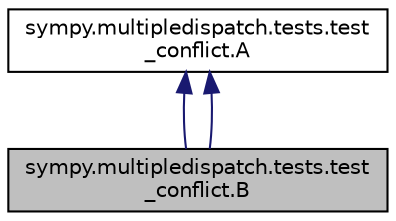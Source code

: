 digraph "sympy.multipledispatch.tests.test_conflict.B"
{
 // LATEX_PDF_SIZE
  edge [fontname="Helvetica",fontsize="10",labelfontname="Helvetica",labelfontsize="10"];
  node [fontname="Helvetica",fontsize="10",shape=record];
  Node1 [label="sympy.multipledispatch.tests.test\l_conflict.B",height=0.2,width=0.4,color="black", fillcolor="grey75", style="filled", fontcolor="black",tooltip=" "];
  Node2 -> Node1 [dir="back",color="midnightblue",fontsize="10",style="solid",fontname="Helvetica"];
  Node2 [label="sympy.multipledispatch.tests.test\l_conflict.A",height=0.2,width=0.4,color="black", fillcolor="white", style="filled",URL="$classsympy_1_1multipledispatch_1_1tests_1_1test__conflict_1_1A.html",tooltip=" "];
  Node2 -> Node1 [dir="back",color="midnightblue",fontsize="10",style="solid",fontname="Helvetica"];
}
